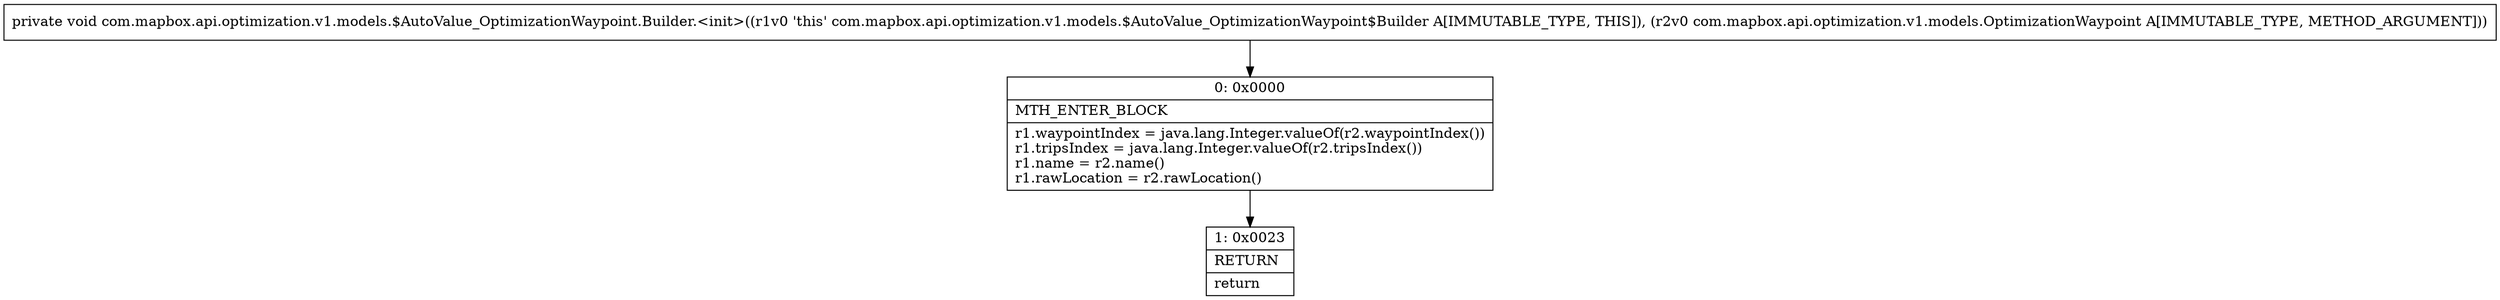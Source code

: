 digraph "CFG forcom.mapbox.api.optimization.v1.models.$AutoValue_OptimizationWaypoint.Builder.\<init\>(Lcom\/mapbox\/api\/optimization\/v1\/models\/OptimizationWaypoint;)V" {
Node_0 [shape=record,label="{0\:\ 0x0000|MTH_ENTER_BLOCK\l|r1.waypointIndex = java.lang.Integer.valueOf(r2.waypointIndex())\lr1.tripsIndex = java.lang.Integer.valueOf(r2.tripsIndex())\lr1.name = r2.name()\lr1.rawLocation = r2.rawLocation()\l}"];
Node_1 [shape=record,label="{1\:\ 0x0023|RETURN\l|return\l}"];
MethodNode[shape=record,label="{private void com.mapbox.api.optimization.v1.models.$AutoValue_OptimizationWaypoint.Builder.\<init\>((r1v0 'this' com.mapbox.api.optimization.v1.models.$AutoValue_OptimizationWaypoint$Builder A[IMMUTABLE_TYPE, THIS]), (r2v0 com.mapbox.api.optimization.v1.models.OptimizationWaypoint A[IMMUTABLE_TYPE, METHOD_ARGUMENT])) }"];
MethodNode -> Node_0;
Node_0 -> Node_1;
}

